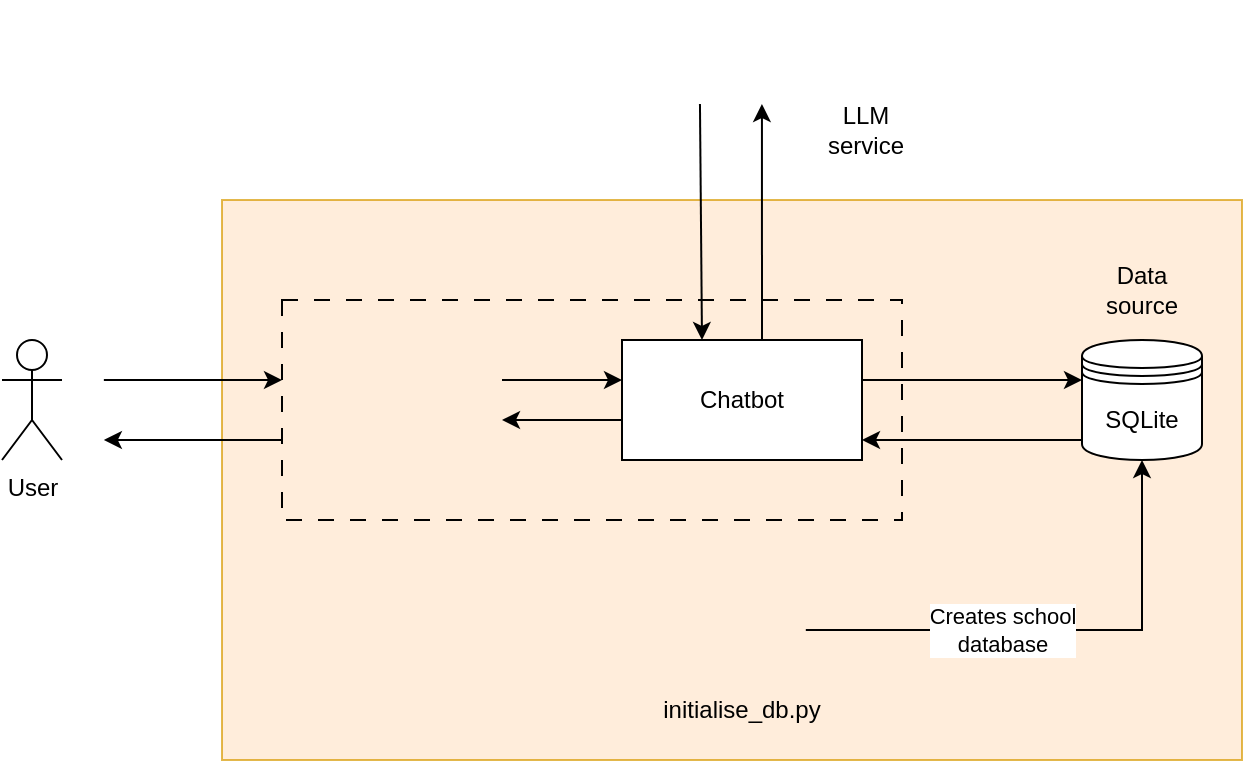 <mxfile version="26.0.16">
  <diagram name="Page-1" id="r6XsAYx-GSBy2eDJs_r9">
    <mxGraphModel dx="954" dy="611" grid="1" gridSize="10" guides="1" tooltips="1" connect="1" arrows="1" fold="1" page="1" pageScale="1" pageWidth="2336" pageHeight="1654" math="0" shadow="0">
      <root>
        <mxCell id="0" />
        <mxCell id="1" parent="0" />
        <mxCell id="TD5X2QhBkx7ZEBHWXs4M-23" value="" style="rounded=0;whiteSpace=wrap;html=1;fillColor=#ffe6cc;strokeColor=#d79b00;opacity=70;" vertex="1" parent="1">
          <mxGeometry x="160" y="200" width="510" height="280" as="geometry" />
        </mxCell>
        <mxCell id="TD5X2QhBkx7ZEBHWXs4M-1" value="Chatbot" style="rounded=0;whiteSpace=wrap;html=1;" vertex="1" parent="1">
          <mxGeometry x="360" y="270" width="120" height="60" as="geometry" />
        </mxCell>
        <mxCell id="TD5X2QhBkx7ZEBHWXs4M-3" value="SQLite" style="shape=datastore;whiteSpace=wrap;html=1;" vertex="1" parent="1">
          <mxGeometry x="590" y="270" width="60" height="60" as="geometry" />
        </mxCell>
        <mxCell id="TD5X2QhBkx7ZEBHWXs4M-4" value="" style="shape=image;imageAspect=0;aspect=fixed;verticalLabelPosition=bottom;verticalAlign=top;image=https://upload.wikimedia.org/wikipedia/commons/thumb/9/97/OpenAI_logo_2025.svg/2560px-OpenAI_logo_2025.svg.png;" vertex="1" parent="1">
          <mxGeometry x="327.8" y="100" width="184.4" height="50" as="geometry" />
        </mxCell>
        <mxCell id="TD5X2QhBkx7ZEBHWXs4M-7" value="" style="endArrow=classic;html=1;rounded=0;entryX=0.554;entryY=1.04;entryDx=0;entryDy=0;entryPerimeter=0;" edge="1" parent="1" target="TD5X2QhBkx7ZEBHWXs4M-4">
          <mxGeometry width="50" height="50" relative="1" as="geometry">
            <mxPoint x="430" y="270" as="sourcePoint" />
            <mxPoint x="430" y="180" as="targetPoint" />
          </mxGeometry>
        </mxCell>
        <mxCell id="TD5X2QhBkx7ZEBHWXs4M-8" value="" style="endArrow=classic;html=1;rounded=0;exitX=0.386;exitY=1.04;exitDx=0;exitDy=0;exitPerimeter=0;" edge="1" parent="1" source="TD5X2QhBkx7ZEBHWXs4M-4">
          <mxGeometry width="50" height="50" relative="1" as="geometry">
            <mxPoint x="400" y="180" as="sourcePoint" />
            <mxPoint x="400" y="270" as="targetPoint" />
          </mxGeometry>
        </mxCell>
        <mxCell id="TD5X2QhBkx7ZEBHWXs4M-9" value="" style="endArrow=classic;html=1;rounded=0;" edge="1" parent="1">
          <mxGeometry width="50" height="50" relative="1" as="geometry">
            <mxPoint x="480" y="290" as="sourcePoint" />
            <mxPoint x="590" y="290" as="targetPoint" />
          </mxGeometry>
        </mxCell>
        <mxCell id="TD5X2QhBkx7ZEBHWXs4M-10" value="" style="endArrow=classic;html=1;rounded=0;" edge="1" parent="1">
          <mxGeometry width="50" height="50" relative="1" as="geometry">
            <mxPoint x="590" y="320" as="sourcePoint" />
            <mxPoint x="480" y="320" as="targetPoint" />
          </mxGeometry>
        </mxCell>
        <mxCell id="TD5X2QhBkx7ZEBHWXs4M-11" value="LLM service" style="text;html=1;align=center;verticalAlign=middle;whiteSpace=wrap;rounded=0;" vertex="1" parent="1">
          <mxGeometry x="452.2" y="150" width="60" height="30" as="geometry" />
        </mxCell>
        <mxCell id="TD5X2QhBkx7ZEBHWXs4M-12" value="Data source" style="text;html=1;align=center;verticalAlign=middle;whiteSpace=wrap;rounded=0;" vertex="1" parent="1">
          <mxGeometry x="590" y="230" width="60" height="30" as="geometry" />
        </mxCell>
        <mxCell id="TD5X2QhBkx7ZEBHWXs4M-15" value="Creates school&lt;div&gt;database&lt;/div&gt;" style="edgeStyle=orthogonalEdgeStyle;rounded=0;orthogonalLoop=1;jettySize=auto;html=1;entryX=0.5;entryY=1;entryDx=0;entryDy=0;" edge="1" parent="1" source="TD5X2QhBkx7ZEBHWXs4M-13" target="TD5X2QhBkx7ZEBHWXs4M-3">
          <mxGeometry x="-0.225" relative="1" as="geometry">
            <mxPoint as="offset" />
          </mxGeometry>
        </mxCell>
        <mxCell id="TD5X2QhBkx7ZEBHWXs4M-13" value="" style="shape=image;imageAspect=0;aspect=fixed;verticalLabelPosition=bottom;verticalAlign=top;image=https://upload.wikimedia.org/wikipedia/commons/thumb/c/c3/Python-logo-notext.svg/701px-Python-logo-notext.svg.png;" vertex="1" parent="1">
          <mxGeometry x="388.1" y="380" width="63.81" height="70" as="geometry" />
        </mxCell>
        <mxCell id="TD5X2QhBkx7ZEBHWXs4M-14" value="initialise_db.py" style="text;html=1;align=center;verticalAlign=middle;whiteSpace=wrap;rounded=0;" vertex="1" parent="1">
          <mxGeometry x="375.95" y="440" width="88.1" height="30" as="geometry" />
        </mxCell>
        <mxCell id="TD5X2QhBkx7ZEBHWXs4M-16" value="User" style="shape=umlActor;verticalLabelPosition=bottom;verticalAlign=top;html=1;outlineConnect=0;" vertex="1" parent="1">
          <mxGeometry x="50" y="270" width="30" height="60" as="geometry" />
        </mxCell>
        <mxCell id="TD5X2QhBkx7ZEBHWXs4M-19" value="" style="shape=image;verticalLabelPosition=bottom;labelBackgroundColor=default;verticalAlign=top;aspect=fixed;imageAspect=0;image=https://images.seeklogo.com/logo-png/45/2/streamlit-logo-png_seeklogo-458260.png;" vertex="1" parent="1">
          <mxGeometry x="200" y="250" width="100" height="100" as="geometry" />
        </mxCell>
        <mxCell id="TD5X2QhBkx7ZEBHWXs4M-20" value="" style="endArrow=classic;html=1;rounded=0;" edge="1" parent="1">
          <mxGeometry width="50" height="50" relative="1" as="geometry">
            <mxPoint x="300" y="290" as="sourcePoint" />
            <mxPoint x="360" y="290" as="targetPoint" />
          </mxGeometry>
        </mxCell>
        <mxCell id="TD5X2QhBkx7ZEBHWXs4M-21" value="" style="endArrow=classic;html=1;rounded=0;" edge="1" parent="1">
          <mxGeometry width="50" height="50" relative="1" as="geometry">
            <mxPoint x="360" y="310" as="sourcePoint" />
            <mxPoint x="300" y="310" as="targetPoint" />
          </mxGeometry>
        </mxCell>
        <mxCell id="TD5X2QhBkx7ZEBHWXs4M-22" value="" style="shape=image;verticalLabelPosition=bottom;labelBackgroundColor=default;verticalAlign=top;aspect=fixed;imageAspect=0;image=https://cdn4.iconfinder.com/data/icons/logos-and-brands/512/97_Docker_logo_logos-512.png;" vertex="1" parent="1">
          <mxGeometry x="190" y="410" width="50" height="50" as="geometry" />
        </mxCell>
        <mxCell id="TD5X2QhBkx7ZEBHWXs4M-24" value="" style="rounded=0;whiteSpace=wrap;html=1;dashed=1;dashPattern=8 8;fillColor=none;" vertex="1" parent="1">
          <mxGeometry x="190" y="250" width="310" height="110" as="geometry" />
        </mxCell>
        <mxCell id="TD5X2QhBkx7ZEBHWXs4M-25" value="" style="endArrow=classic;html=1;rounded=0;" edge="1" parent="1">
          <mxGeometry width="50" height="50" relative="1" as="geometry">
            <mxPoint x="190" y="320.04" as="sourcePoint" />
            <mxPoint x="100.93" y="320" as="targetPoint" />
          </mxGeometry>
        </mxCell>
        <mxCell id="TD5X2QhBkx7ZEBHWXs4M-26" value="" style="endArrow=classic;html=1;rounded=0;" edge="1" parent="1">
          <mxGeometry width="50" height="50" relative="1" as="geometry">
            <mxPoint x="100.93" y="290" as="sourcePoint" />
            <mxPoint x="190" y="290.04" as="targetPoint" />
          </mxGeometry>
        </mxCell>
      </root>
    </mxGraphModel>
  </diagram>
</mxfile>
